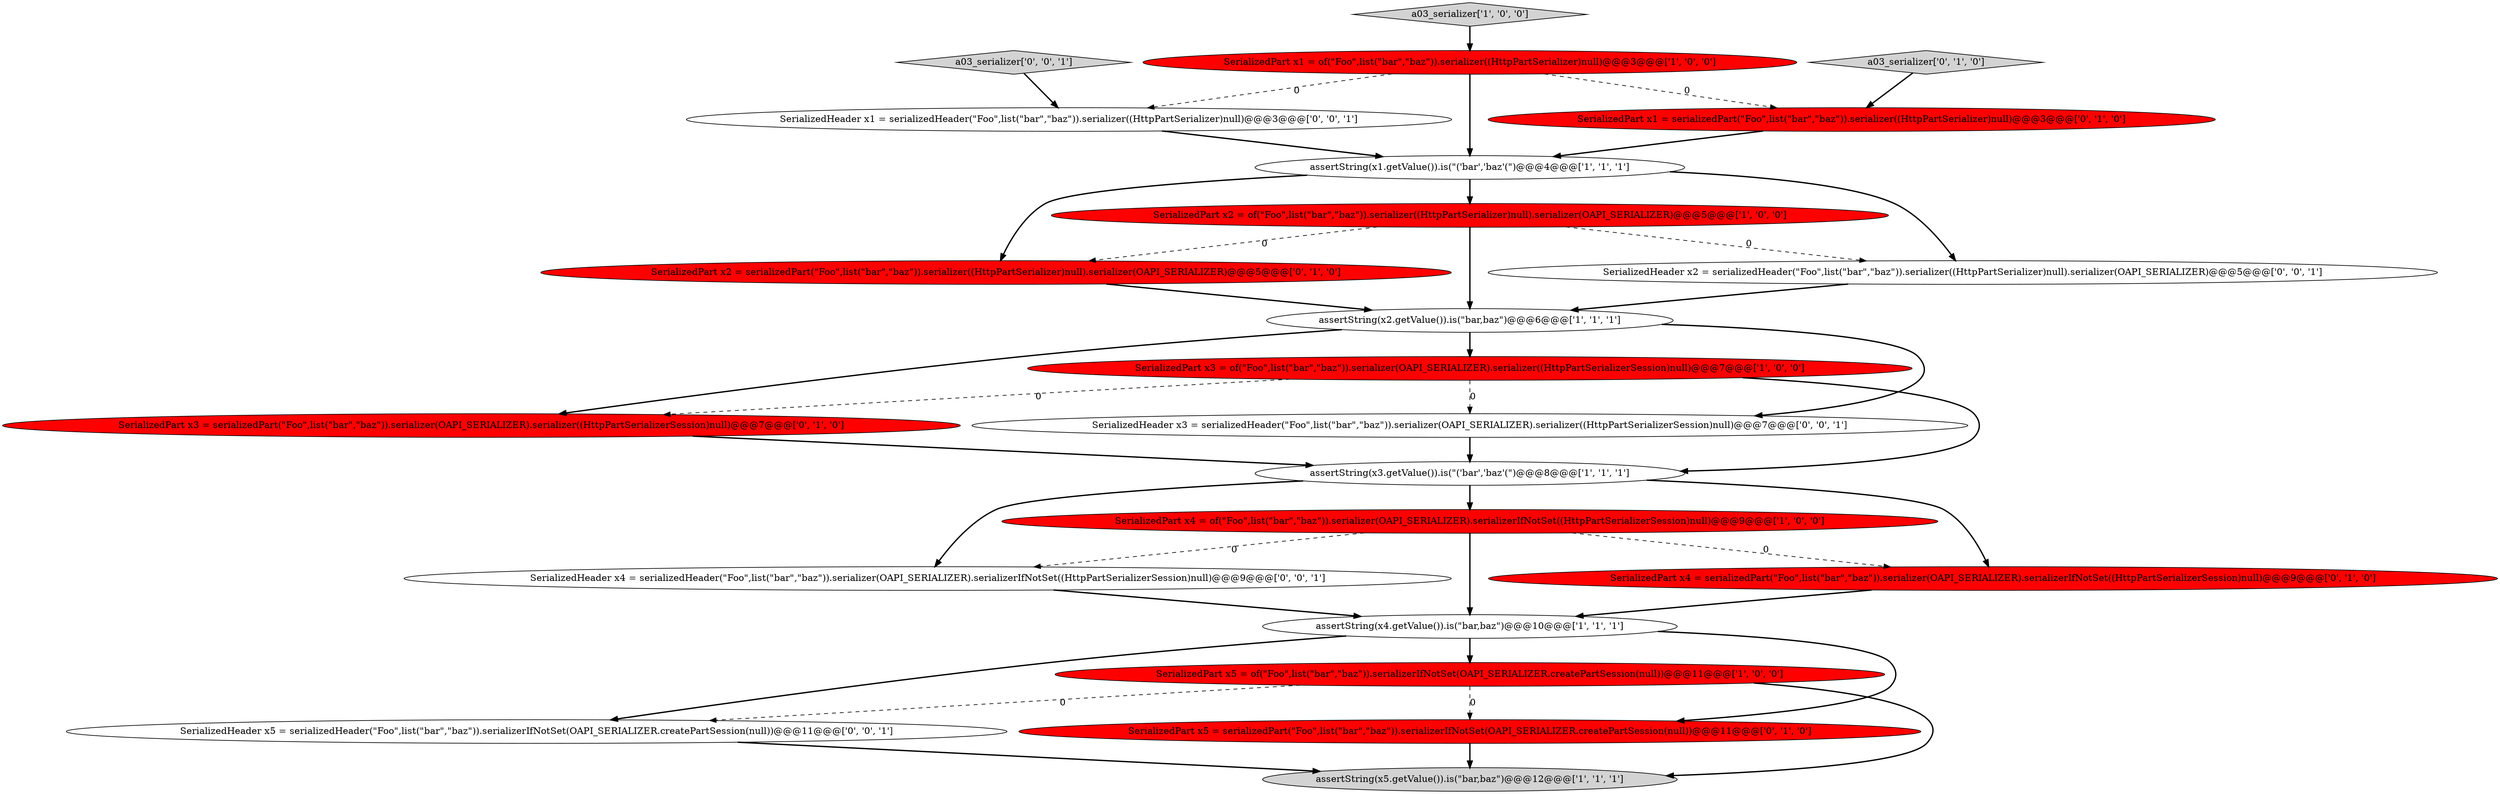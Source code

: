 digraph {
12 [style = filled, label = "SerializedPart x1 = serializedPart(\"Foo\",list(\"bar\",\"baz\")).serializer((HttpPartSerializer)null)@@@3@@@['0', '1', '0']", fillcolor = red, shape = ellipse image = "AAA1AAABBB2BBB"];
20 [style = filled, label = "SerializedHeader x4 = serializedHeader(\"Foo\",list(\"bar\",\"baz\")).serializer(OAPI_SERIALIZER).serializerIfNotSet((HttpPartSerializerSession)null)@@@9@@@['0', '0', '1']", fillcolor = white, shape = ellipse image = "AAA0AAABBB3BBB"];
16 [style = filled, label = "SerializedPart x4 = serializedPart(\"Foo\",list(\"bar\",\"baz\")).serializer(OAPI_SERIALIZER).serializerIfNotSet((HttpPartSerializerSession)null)@@@9@@@['0', '1', '0']", fillcolor = red, shape = ellipse image = "AAA1AAABBB2BBB"];
14 [style = filled, label = "SerializedPart x3 = serializedPart(\"Foo\",list(\"bar\",\"baz\")).serializer(OAPI_SERIALIZER).serializer((HttpPartSerializerSession)null)@@@7@@@['0', '1', '0']", fillcolor = red, shape = ellipse image = "AAA1AAABBB2BBB"];
7 [style = filled, label = "SerializedPart x3 = of(\"Foo\",list(\"bar\",\"baz\")).serializer(OAPI_SERIALIZER).serializer((HttpPartSerializerSession)null)@@@7@@@['1', '0', '0']", fillcolor = red, shape = ellipse image = "AAA1AAABBB1BBB"];
8 [style = filled, label = "SerializedPart x5 = of(\"Foo\",list(\"bar\",\"baz\")).serializerIfNotSet(OAPI_SERIALIZER.createPartSession(null))@@@11@@@['1', '0', '0']", fillcolor = red, shape = ellipse image = "AAA1AAABBB1BBB"];
6 [style = filled, label = "assertString(x1.getValue()).is(\"('bar','baz'(\")@@@4@@@['1', '1', '1']", fillcolor = white, shape = ellipse image = "AAA0AAABBB1BBB"];
0 [style = filled, label = "SerializedPart x2 = of(\"Foo\",list(\"bar\",\"baz\")).serializer((HttpPartSerializer)null).serializer(OAPI_SERIALIZER)@@@5@@@['1', '0', '0']", fillcolor = red, shape = ellipse image = "AAA1AAABBB1BBB"];
22 [style = filled, label = "a03_serializer['0', '0', '1']", fillcolor = lightgray, shape = diamond image = "AAA0AAABBB3BBB"];
9 [style = filled, label = "assertString(x5.getValue()).is(\"bar,baz\")@@@12@@@['1', '1', '1']", fillcolor = lightgray, shape = ellipse image = "AAA0AAABBB1BBB"];
5 [style = filled, label = "assertString(x4.getValue()).is(\"bar,baz\")@@@10@@@['1', '1', '1']", fillcolor = white, shape = ellipse image = "AAA0AAABBB1BBB"];
4 [style = filled, label = "SerializedPart x4 = of(\"Foo\",list(\"bar\",\"baz\")).serializer(OAPI_SERIALIZER).serializerIfNotSet((HttpPartSerializerSession)null)@@@9@@@['1', '0', '0']", fillcolor = red, shape = ellipse image = "AAA1AAABBB1BBB"];
15 [style = filled, label = "SerializedPart x5 = serializedPart(\"Foo\",list(\"bar\",\"baz\")).serializerIfNotSet(OAPI_SERIALIZER.createPartSession(null))@@@11@@@['0', '1', '0']", fillcolor = red, shape = ellipse image = "AAA1AAABBB2BBB"];
18 [style = filled, label = "SerializedHeader x5 = serializedHeader(\"Foo\",list(\"bar\",\"baz\")).serializerIfNotSet(OAPI_SERIALIZER.createPartSession(null))@@@11@@@['0', '0', '1']", fillcolor = white, shape = ellipse image = "AAA0AAABBB3BBB"];
10 [style = filled, label = "a03_serializer['1', '0', '0']", fillcolor = lightgray, shape = diamond image = "AAA0AAABBB1BBB"];
2 [style = filled, label = "SerializedPart x1 = of(\"Foo\",list(\"bar\",\"baz\")).serializer((HttpPartSerializer)null)@@@3@@@['1', '0', '0']", fillcolor = red, shape = ellipse image = "AAA1AAABBB1BBB"];
3 [style = filled, label = "assertString(x3.getValue()).is(\"('bar','baz'(\")@@@8@@@['1', '1', '1']", fillcolor = white, shape = ellipse image = "AAA0AAABBB1BBB"];
11 [style = filled, label = "SerializedPart x2 = serializedPart(\"Foo\",list(\"bar\",\"baz\")).serializer((HttpPartSerializer)null).serializer(OAPI_SERIALIZER)@@@5@@@['0', '1', '0']", fillcolor = red, shape = ellipse image = "AAA1AAABBB2BBB"];
1 [style = filled, label = "assertString(x2.getValue()).is(\"bar,baz\")@@@6@@@['1', '1', '1']", fillcolor = white, shape = ellipse image = "AAA0AAABBB1BBB"];
21 [style = filled, label = "SerializedHeader x1 = serializedHeader(\"Foo\",list(\"bar\",\"baz\")).serializer((HttpPartSerializer)null)@@@3@@@['0', '0', '1']", fillcolor = white, shape = ellipse image = "AAA0AAABBB3BBB"];
19 [style = filled, label = "SerializedHeader x2 = serializedHeader(\"Foo\",list(\"bar\",\"baz\")).serializer((HttpPartSerializer)null).serializer(OAPI_SERIALIZER)@@@5@@@['0', '0', '1']", fillcolor = white, shape = ellipse image = "AAA0AAABBB3BBB"];
17 [style = filled, label = "SerializedHeader x3 = serializedHeader(\"Foo\",list(\"bar\",\"baz\")).serializer(OAPI_SERIALIZER).serializer((HttpPartSerializerSession)null)@@@7@@@['0', '0', '1']", fillcolor = white, shape = ellipse image = "AAA0AAABBB3BBB"];
13 [style = filled, label = "a03_serializer['0', '1', '0']", fillcolor = lightgray, shape = diamond image = "AAA0AAABBB2BBB"];
14->3 [style = bold, label=""];
5->8 [style = bold, label=""];
4->16 [style = dashed, label="0"];
21->6 [style = bold, label=""];
11->1 [style = bold, label=""];
7->17 [style = dashed, label="0"];
2->6 [style = bold, label=""];
7->14 [style = dashed, label="0"];
0->19 [style = dashed, label="0"];
8->15 [style = dashed, label="0"];
22->21 [style = bold, label=""];
5->15 [style = bold, label=""];
0->11 [style = dashed, label="0"];
6->0 [style = bold, label=""];
5->18 [style = bold, label=""];
6->19 [style = bold, label=""];
3->16 [style = bold, label=""];
12->6 [style = bold, label=""];
1->7 [style = bold, label=""];
3->4 [style = bold, label=""];
7->3 [style = bold, label=""];
1->17 [style = bold, label=""];
20->5 [style = bold, label=""];
2->12 [style = dashed, label="0"];
19->1 [style = bold, label=""];
3->20 [style = bold, label=""];
13->12 [style = bold, label=""];
2->21 [style = dashed, label="0"];
4->20 [style = dashed, label="0"];
15->9 [style = bold, label=""];
0->1 [style = bold, label=""];
6->11 [style = bold, label=""];
8->9 [style = bold, label=""];
18->9 [style = bold, label=""];
17->3 [style = bold, label=""];
16->5 [style = bold, label=""];
8->18 [style = dashed, label="0"];
10->2 [style = bold, label=""];
1->14 [style = bold, label=""];
4->5 [style = bold, label=""];
}
